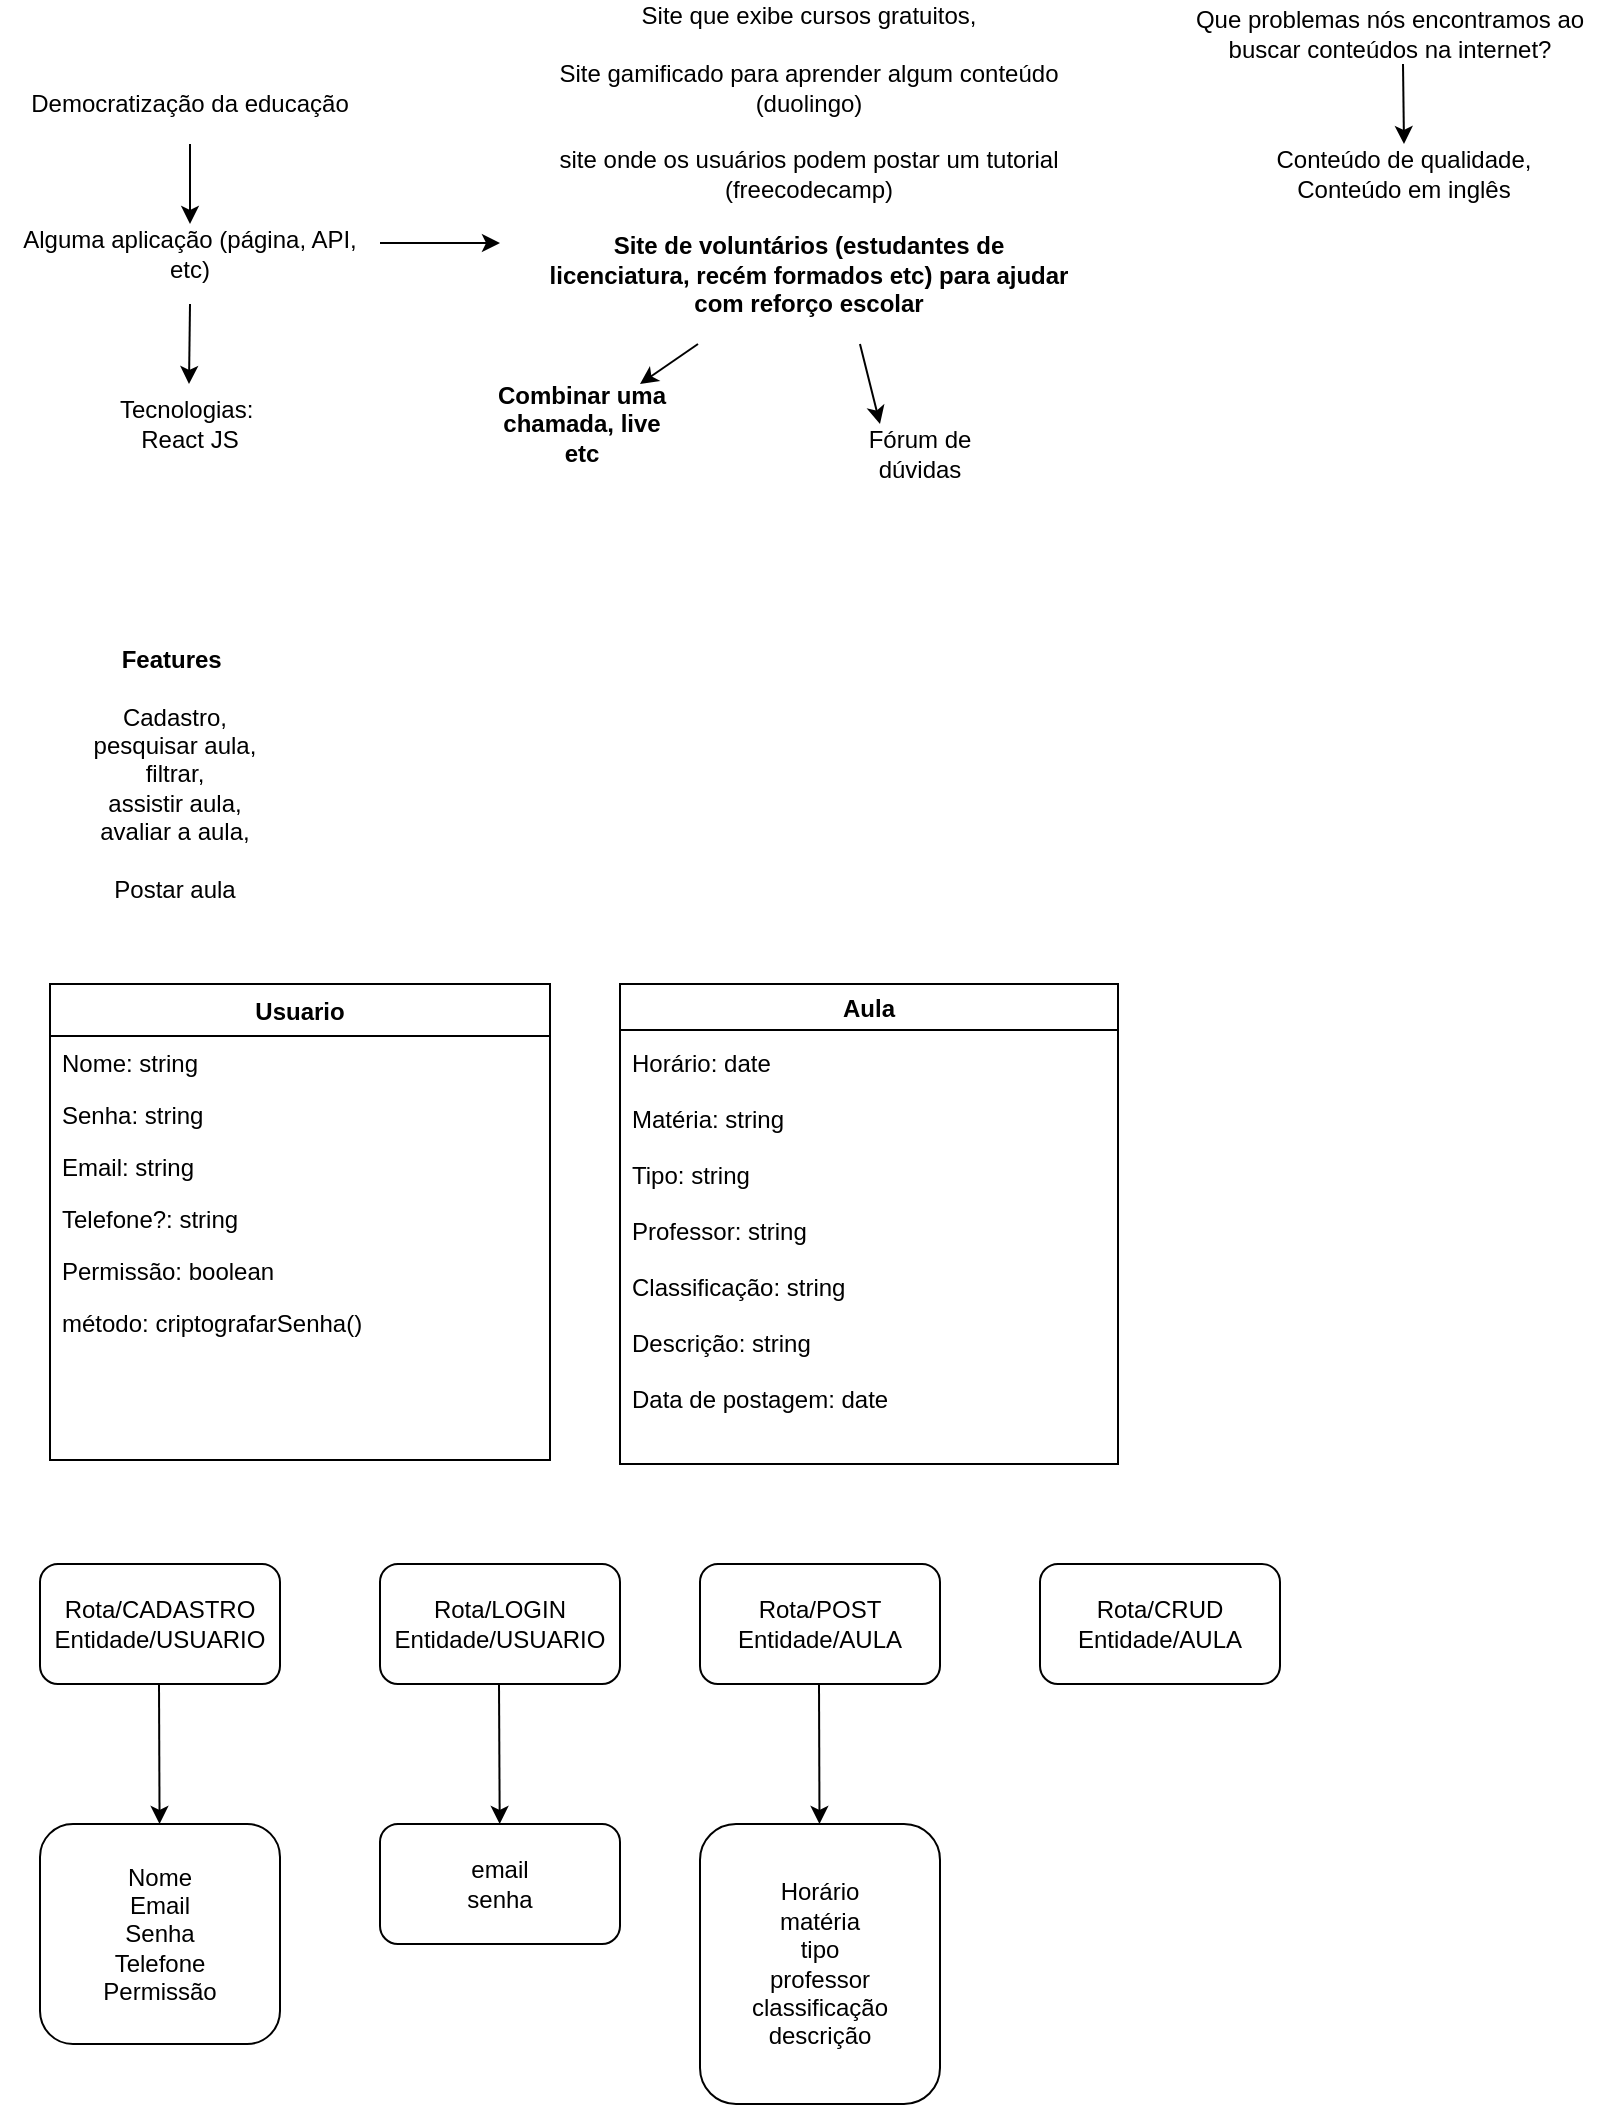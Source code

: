 <mxfile version="20.1.3" type="device"><diagram id="0xU4VsFGgSinBvGT2c8w" name="Page-1"><mxGraphModel dx="796" dy="461" grid="1" gridSize="10" guides="1" tooltips="1" connect="1" arrows="1" fold="1" page="1" pageScale="1" pageWidth="827" pageHeight="1169" math="0" shadow="0"><root><mxCell id="0"/><mxCell id="1" parent="0"/><mxCell id="iMEcoP4arRxf0w-zhL_C-1" style="edgeStyle=orthogonalEdgeStyle;rounded=0;orthogonalLoop=1;jettySize=auto;html=1;exitX=0.5;exitY=1;exitDx=0;exitDy=0;" parent="1" source="iMEcoP4arRxf0w-zhL_C-2" edge="1"><mxGeometry relative="1" as="geometry"><mxPoint x="125" y="130" as="targetPoint"/></mxGeometry></mxCell><mxCell id="iMEcoP4arRxf0w-zhL_C-2" value="Democratização da educação" style="text;html=1;strokeColor=none;fillColor=none;align=center;verticalAlign=middle;whiteSpace=wrap;rounded=0;" parent="1" vertex="1"><mxGeometry x="40" y="50" width="170" height="40" as="geometry"/></mxCell><mxCell id="iMEcoP4arRxf0w-zhL_C-3" value="Alguma aplicação (página, API, etc)" style="text;html=1;strokeColor=none;fillColor=none;align=center;verticalAlign=middle;whiteSpace=wrap;rounded=0;" parent="1" vertex="1"><mxGeometry x="30" y="120" width="190" height="50" as="geometry"/></mxCell><mxCell id="iMEcoP4arRxf0w-zhL_C-4" value="Tecnologias:&amp;nbsp;&lt;br&gt;React JS" style="text;html=1;strokeColor=none;fillColor=none;align=center;verticalAlign=middle;whiteSpace=wrap;rounded=0;" parent="1" vertex="1"><mxGeometry x="55" y="190" width="140" height="80" as="geometry"/></mxCell><mxCell id="iMEcoP4arRxf0w-zhL_C-5" value="" style="endArrow=classic;html=1;rounded=0;" parent="1" edge="1"><mxGeometry width="50" height="50" relative="1" as="geometry"><mxPoint x="125" y="170" as="sourcePoint"/><mxPoint x="124.5" y="210" as="targetPoint"/></mxGeometry></mxCell><mxCell id="iMEcoP4arRxf0w-zhL_C-6" value="Site que exibe cursos gratuitos,&lt;br&gt;&lt;br&gt;Site gamificado para aprender algum conteúdo (duolingo)&lt;br&gt;&lt;br&gt;site onde os usuários podem postar um tutorial (freecodecamp)&lt;br&gt;&lt;br&gt;&lt;b&gt;Site de voluntários (estudantes de licenciatura, recém formados etc) para ajudar com reforço escolar&lt;/b&gt;" style="text;html=1;strokeColor=none;fillColor=none;align=center;verticalAlign=middle;whiteSpace=wrap;rounded=0;" parent="1" vertex="1"><mxGeometry x="300" y="60" width="269" height="75" as="geometry"/></mxCell><mxCell id="iMEcoP4arRxf0w-zhL_C-7" value="" style="endArrow=classic;html=1;rounded=0;" parent="1" edge="1"><mxGeometry width="50" height="50" relative="1" as="geometry"><mxPoint x="220" y="139.5" as="sourcePoint"/><mxPoint x="280" y="139.5" as="targetPoint"/></mxGeometry></mxCell><mxCell id="iMEcoP4arRxf0w-zhL_C-8" value="Que problemas nós encontramos ao buscar conteúdos na internet?" style="text;html=1;strokeColor=none;fillColor=none;align=center;verticalAlign=middle;whiteSpace=wrap;rounded=0;" parent="1" vertex="1"><mxGeometry x="610" y="20" width="230" height="30" as="geometry"/></mxCell><mxCell id="iMEcoP4arRxf0w-zhL_C-9" value="Conteúdo de qualidade,&lt;br&gt;Conteúdo em inglês" style="text;html=1;strokeColor=none;fillColor=none;align=center;verticalAlign=middle;whiteSpace=wrap;rounded=0;" parent="1" vertex="1"><mxGeometry x="637" y="60" width="190" height="90" as="geometry"/></mxCell><mxCell id="iMEcoP4arRxf0w-zhL_C-10" value="" style="endArrow=classic;html=1;rounded=0;" parent="1" edge="1"><mxGeometry width="50" height="50" relative="1" as="geometry"><mxPoint x="731.5" y="50" as="sourcePoint"/><mxPoint x="732" y="90" as="targetPoint"/></mxGeometry></mxCell><mxCell id="iMEcoP4arRxf0w-zhL_C-11" value="" style="endArrow=classic;html=1;rounded=0;" parent="1" edge="1"><mxGeometry width="50" height="50" relative="1" as="geometry"><mxPoint x="379" y="190" as="sourcePoint"/><mxPoint x="350" y="210" as="targetPoint"/></mxGeometry></mxCell><mxCell id="iMEcoP4arRxf0w-zhL_C-12" value="" style="endArrow=classic;html=1;rounded=0;" parent="1" target="iMEcoP4arRxf0w-zhL_C-13" edge="1"><mxGeometry width="50" height="50" relative="1" as="geometry"><mxPoint x="460" y="190" as="sourcePoint"/><mxPoint x="450" y="200" as="targetPoint"/><Array as="points"><mxPoint x="470" y="230"/></Array></mxGeometry></mxCell><mxCell id="iMEcoP4arRxf0w-zhL_C-13" value="Fórum de dúvidas" style="text;html=1;strokeColor=none;fillColor=none;align=center;verticalAlign=middle;whiteSpace=wrap;rounded=0;" parent="1" vertex="1"><mxGeometry x="460" y="230" width="60" height="30" as="geometry"/></mxCell><mxCell id="iMEcoP4arRxf0w-zhL_C-14" value="&lt;b&gt;Combinar uma chamada, live etc&lt;/b&gt;" style="text;html=1;strokeColor=none;fillColor=none;align=center;verticalAlign=middle;whiteSpace=wrap;rounded=0;" parent="1" vertex="1"><mxGeometry x="271" y="215" width="100" height="30" as="geometry"/></mxCell><mxCell id="iMEcoP4arRxf0w-zhL_C-15" value="&lt;b&gt;Features&amp;nbsp;&lt;/b&gt;&lt;br&gt;&lt;br&gt;Cadastro,&lt;br&gt;pesquisar aula,&lt;br&gt;filtrar,&lt;br&gt;assistir aula,&lt;br&gt;avaliar a aula,&lt;br&gt;&lt;br&gt;Postar aula" style="text;html=1;strokeColor=none;fillColor=none;align=center;verticalAlign=middle;whiteSpace=wrap;rounded=0;" parent="1" vertex="1"><mxGeometry x="55" y="330" width="125" height="150" as="geometry"/></mxCell><mxCell id="fL9wB_HA0Sfho-tmsOQl-3" value="Usuario" style="swimlane;fontStyle=1;align=center;verticalAlign=top;childLayout=stackLayout;horizontal=1;startSize=26;horizontalStack=0;resizeParent=1;resizeParentMax=0;resizeLast=0;collapsible=1;marginBottom=0;" vertex="1" parent="1"><mxGeometry x="55" y="510" width="250" height="238" as="geometry"/></mxCell><mxCell id="fL9wB_HA0Sfho-tmsOQl-4" value="Nome: string" style="text;strokeColor=none;fillColor=none;align=left;verticalAlign=top;spacingLeft=4;spacingRight=4;overflow=hidden;rotatable=0;points=[[0,0.5],[1,0.5]];portConstraint=eastwest;" vertex="1" parent="fL9wB_HA0Sfho-tmsOQl-3"><mxGeometry y="26" width="250" height="26" as="geometry"/></mxCell><mxCell id="fL9wB_HA0Sfho-tmsOQl-6" value="Senha: string" style="text;strokeColor=none;fillColor=none;align=left;verticalAlign=top;spacingLeft=4;spacingRight=4;overflow=hidden;rotatable=0;points=[[0,0.5],[1,0.5]];portConstraint=eastwest;" vertex="1" parent="fL9wB_HA0Sfho-tmsOQl-3"><mxGeometry y="52" width="250" height="26" as="geometry"/></mxCell><mxCell id="fL9wB_HA0Sfho-tmsOQl-7" value="Email: string" style="text;strokeColor=none;fillColor=none;align=left;verticalAlign=top;spacingLeft=4;spacingRight=4;overflow=hidden;rotatable=0;points=[[0,0.5],[1,0.5]];portConstraint=eastwest;" vertex="1" parent="fL9wB_HA0Sfho-tmsOQl-3"><mxGeometry y="78" width="250" height="26" as="geometry"/></mxCell><mxCell id="fL9wB_HA0Sfho-tmsOQl-8" value="Telefone?: string&#10;" style="text;strokeColor=none;fillColor=none;align=left;verticalAlign=top;spacingLeft=4;spacingRight=4;overflow=hidden;rotatable=0;points=[[0,0.5],[1,0.5]];portConstraint=eastwest;" vertex="1" parent="fL9wB_HA0Sfho-tmsOQl-3"><mxGeometry y="104" width="250" height="26" as="geometry"/></mxCell><mxCell id="fL9wB_HA0Sfho-tmsOQl-14" value="Permissão: boolean" style="text;strokeColor=none;fillColor=none;align=left;verticalAlign=top;spacingLeft=4;spacingRight=4;overflow=hidden;rotatable=0;points=[[0,0.5],[1,0.5]];portConstraint=eastwest;" vertex="1" parent="fL9wB_HA0Sfho-tmsOQl-3"><mxGeometry y="130" width="250" height="26" as="geometry"/></mxCell><mxCell id="fL9wB_HA0Sfho-tmsOQl-9" value="método: criptografarSenha()&#10;" style="text;strokeColor=none;fillColor=none;align=left;verticalAlign=top;spacingLeft=4;spacingRight=4;overflow=hidden;rotatable=0;points=[[0,0.5],[1,0.5]];portConstraint=eastwest;" vertex="1" parent="fL9wB_HA0Sfho-tmsOQl-3"><mxGeometry y="156" width="250" height="82" as="geometry"/></mxCell><mxCell id="fL9wB_HA0Sfho-tmsOQl-12" value="Aula" style="swimlane;" vertex="1" parent="1"><mxGeometry x="340" y="510" width="249" height="240" as="geometry"/></mxCell><mxCell id="fL9wB_HA0Sfho-tmsOQl-15" value="Horário: date&#10;&#10;Matéria: string&#10;&#10;Tipo: string&#10;&#10;Professor: string&#10;&#10;Classificação: string&#10;&#10;Descrição: string&#10;&#10;Data de postagem: date" style="text;strokeColor=none;fillColor=none;align=left;verticalAlign=top;spacingLeft=4;spacingRight=4;overflow=hidden;rotatable=0;points=[[0,0.5],[1,0.5]];portConstraint=eastwest;" vertex="1" parent="fL9wB_HA0Sfho-tmsOQl-12"><mxGeometry y="26" width="249" height="214" as="geometry"/></mxCell><mxCell id="fL9wB_HA0Sfho-tmsOQl-17" value="Rota/CADASTRO&lt;br&gt;Entidade/USUARIO&lt;br&gt;" style="rounded=1;whiteSpace=wrap;html=1;" vertex="1" parent="1"><mxGeometry x="50" y="800" width="120" height="60" as="geometry"/></mxCell><mxCell id="fL9wB_HA0Sfho-tmsOQl-18" value="" style="endArrow=classic;html=1;rounded=0;" edge="1" parent="1" target="fL9wB_HA0Sfho-tmsOQl-19"><mxGeometry width="50" height="50" relative="1" as="geometry"><mxPoint x="109.5" y="860" as="sourcePoint"/><mxPoint x="109.5" y="920" as="targetPoint"/></mxGeometry></mxCell><mxCell id="fL9wB_HA0Sfho-tmsOQl-19" value="Nome&lt;br&gt;Email&lt;br&gt;Senha&lt;br&gt;Telefone&lt;br&gt;Permissão" style="rounded=1;whiteSpace=wrap;html=1;" vertex="1" parent="1"><mxGeometry x="50" y="930" width="120" height="110" as="geometry"/></mxCell><mxCell id="fL9wB_HA0Sfho-tmsOQl-21" value="Rota/LOGIN&lt;br&gt;Entidade/USUARIO" style="rounded=1;whiteSpace=wrap;html=1;" vertex="1" parent="1"><mxGeometry x="220" y="800" width="120" height="60" as="geometry"/></mxCell><mxCell id="fL9wB_HA0Sfho-tmsOQl-22" value="" style="endArrow=classic;html=1;rounded=0;" edge="1" parent="1" target="fL9wB_HA0Sfho-tmsOQl-23"><mxGeometry width="50" height="50" relative="1" as="geometry"><mxPoint x="279.5" y="860" as="sourcePoint"/><mxPoint x="279.5" y="920" as="targetPoint"/></mxGeometry></mxCell><mxCell id="fL9wB_HA0Sfho-tmsOQl-23" value="email&lt;br&gt;senha" style="rounded=1;whiteSpace=wrap;html=1;" vertex="1" parent="1"><mxGeometry x="220" y="930" width="120" height="60" as="geometry"/></mxCell><mxCell id="fL9wB_HA0Sfho-tmsOQl-24" value="Rota/POST&lt;br&gt;Entidade/AULA" style="rounded=1;whiteSpace=wrap;html=1;" vertex="1" parent="1"><mxGeometry x="380" y="800" width="120" height="60" as="geometry"/></mxCell><mxCell id="fL9wB_HA0Sfho-tmsOQl-25" value="" style="endArrow=classic;html=1;rounded=0;" edge="1" parent="1" target="fL9wB_HA0Sfho-tmsOQl-26"><mxGeometry width="50" height="50" relative="1" as="geometry"><mxPoint x="439.5" y="860" as="sourcePoint"/><mxPoint x="439.5" y="920" as="targetPoint"/></mxGeometry></mxCell><mxCell id="fL9wB_HA0Sfho-tmsOQl-26" value="Horário&lt;br&gt;matéria&lt;br&gt;tipo&lt;br&gt;professor&lt;br&gt;classificação&lt;br&gt;descrição" style="rounded=1;whiteSpace=wrap;html=1;" vertex="1" parent="1"><mxGeometry x="380" y="930" width="120" height="140" as="geometry"/></mxCell><mxCell id="fL9wB_HA0Sfho-tmsOQl-27" value="Rota/CRUD&lt;br&gt;Entidade/AULA" style="rounded=1;whiteSpace=wrap;html=1;" vertex="1" parent="1"><mxGeometry x="550" y="800" width="120" height="60" as="geometry"/></mxCell></root></mxGraphModel></diagram></mxfile>